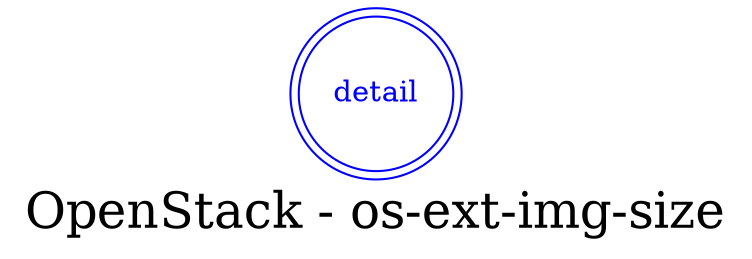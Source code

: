 digraph LexiconGraph {
graph[label="OpenStack - os-ext-img-size", fontsize=24]
splines=true
"detail" [color=blue, fontcolor=blue, shape=doublecircle]
}
